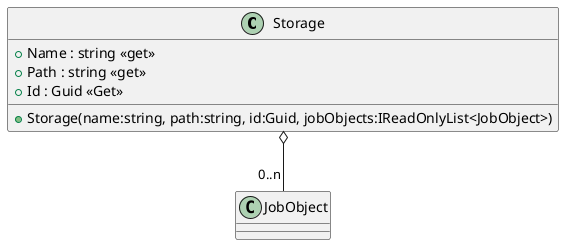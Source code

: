 @startuml
class Storage {
    + Storage(name:string, path:string, id:Guid, jobObjects:IReadOnlyList<JobObject>)
    + Name : string <<get>>
    + Path : string <<get>>
    + Id : Guid <<Get>>
}
Storage o-- "0..n" JobObject
@enduml
